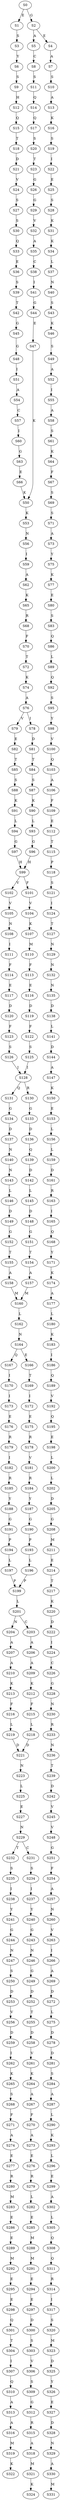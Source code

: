 strict digraph  {
	S0 -> S1 [ label = E ];
	S0 -> S2 [ label = G ];
	S1 -> S3 [ label = S ];
	S2 -> S4 [ label = E ];
	S2 -> S5 [ label = A ];
	S3 -> S6 [ label = Y ];
	S4 -> S7 [ label = A ];
	S5 -> S8 [ label = C ];
	S6 -> S9 [ label = S ];
	S7 -> S10 [ label = S ];
	S8 -> S11 [ label = S ];
	S9 -> S12 [ label = H ];
	S10 -> S13 [ label = A ];
	S11 -> S14 [ label = Q ];
	S12 -> S15 [ label = Q ];
	S13 -> S16 [ label = K ];
	S14 -> S17 [ label = Q ];
	S15 -> S18 [ label = T ];
	S16 -> S19 [ label = S ];
	S17 -> S20 [ label = S ];
	S18 -> S21 [ label = D ];
	S19 -> S22 [ label = I ];
	S20 -> S23 [ label = T ];
	S21 -> S24 [ label = V ];
	S22 -> S25 [ label = E ];
	S23 -> S26 [ label = G ];
	S24 -> S27 [ label = S ];
	S25 -> S28 [ label = S ];
	S26 -> S29 [ label = G ];
	S27 -> S30 [ label = S ];
	S28 -> S31 [ label = K ];
	S29 -> S32 [ label = V ];
	S30 -> S33 [ label = Q ];
	S31 -> S34 [ label = K ];
	S32 -> S35 [ label = A ];
	S33 -> S36 [ label = E ];
	S34 -> S37 [ label = L ];
	S35 -> S38 [ label = C ];
	S36 -> S39 [ label = S ];
	S37 -> S40 [ label = N ];
	S38 -> S41 [ label = I ];
	S39 -> S42 [ label = T ];
	S40 -> S43 [ label = S ];
	S41 -> S44 [ label = G ];
	S42 -> S45 [ label = G ];
	S43 -> S46 [ label = K ];
	S44 -> S47 [ label = E ];
	S45 -> S48 [ label = G ];
	S46 -> S49 [ label = S ];
	S47 -> S50 [ label = K ];
	S48 -> S51 [ label = I ];
	S49 -> S52 [ label = A ];
	S50 -> S53 [ label = K ];
	S51 -> S54 [ label = A ];
	S52 -> S55 [ label = I ];
	S53 -> S56 [ label = N ];
	S54 -> S57 [ label = C ];
	S55 -> S58 [ label = A ];
	S56 -> S59 [ label = I ];
	S57 -> S60 [ label = I ];
	S58 -> S61 [ label = S ];
	S59 -> S62 [ label = A ];
	S60 -> S63 [ label = G ];
	S61 -> S64 [ label = K ];
	S62 -> S65 [ label = K ];
	S63 -> S66 [ label = E ];
	S64 -> S67 [ label = F ];
	S65 -> S68 [ label = R ];
	S66 -> S50 [ label = K ];
	S67 -> S69 [ label = S ];
	S68 -> S70 [ label = F ];
	S69 -> S71 [ label = S ];
	S70 -> S72 [ label = T ];
	S71 -> S73 [ label = A ];
	S72 -> S74 [ label = K ];
	S73 -> S75 [ label = Y ];
	S74 -> S76 [ label = A ];
	S75 -> S77 [ label = K ];
	S76 -> S78 [ label = I ];
	S76 -> S79 [ label = V ];
	S77 -> S80 [ label = E ];
	S78 -> S81 [ label = D ];
	S79 -> S82 [ label = E ];
	S80 -> S83 [ label = S ];
	S81 -> S84 [ label = T ];
	S82 -> S85 [ label = T ];
	S83 -> S86 [ label = Q ];
	S84 -> S87 [ label = S ];
	S85 -> S88 [ label = S ];
	S86 -> S89 [ label = L ];
	S87 -> S90 [ label = K ];
	S88 -> S91 [ label = K ];
	S89 -> S92 [ label = Q ];
	S90 -> S93 [ label = L ];
	S91 -> S94 [ label = L ];
	S92 -> S95 [ label = S ];
	S93 -> S96 [ label = G ];
	S94 -> S97 [ label = G ];
	S95 -> S98 [ label = Y ];
	S96 -> S99 [ label = H ];
	S97 -> S99 [ label = H ];
	S98 -> S100 [ label = V ];
	S99 -> S101 [ label = F ];
	S99 -> S102 [ label = V ];
	S100 -> S103 [ label = Q ];
	S101 -> S104 [ label = V ];
	S102 -> S105 [ label = V ];
	S103 -> S106 [ label = A ];
	S104 -> S107 [ label = K ];
	S105 -> S108 [ label = N ];
	S106 -> S109 [ label = F ];
	S107 -> S110 [ label = M ];
	S108 -> S111 [ label = I ];
	S109 -> S112 [ label = E ];
	S110 -> S113 [ label = F ];
	S111 -> S114 [ label = F ];
	S112 -> S115 [ label = T ];
	S113 -> S116 [ label = E ];
	S114 -> S117 [ label = E ];
	S115 -> S118 [ label = P ];
	S116 -> S119 [ label = D ];
	S117 -> S120 [ label = D ];
	S118 -> S121 [ label = S ];
	S119 -> S122 [ label = F ];
	S120 -> S123 [ label = F ];
	S121 -> S124 [ label = I ];
	S122 -> S125 [ label = S ];
	S123 -> S126 [ label = S ];
	S124 -> S127 [ label = T ];
	S125 -> S128 [ label = I ];
	S126 -> S128 [ label = I ];
	S127 -> S129 [ label = N ];
	S128 -> S130 [ label = R ];
	S128 -> S131 [ label = Q ];
	S129 -> S132 [ label = N ];
	S130 -> S133 [ label = G ];
	S131 -> S134 [ label = G ];
	S132 -> S135 [ label = N ];
	S133 -> S136 [ label = D ];
	S134 -> S137 [ label = D ];
	S135 -> S138 [ label = D ];
	S136 -> S139 [ label = Q ];
	S137 -> S140 [ label = N ];
	S138 -> S141 [ label = L ];
	S139 -> S142 [ label = D ];
	S140 -> S143 [ label = N ];
	S141 -> S144 [ label = D ];
	S142 -> S145 [ label = L ];
	S143 -> S146 [ label = L ];
	S144 -> S147 [ label = A ];
	S145 -> S148 [ label = D ];
	S146 -> S149 [ label = D ];
	S147 -> S150 [ label = K ];
	S148 -> S151 [ label = G ];
	S149 -> S152 [ label = G ];
	S150 -> S153 [ label = E ];
	S151 -> S154 [ label = T ];
	S152 -> S155 [ label = T ];
	S153 -> S156 [ label = L ];
	S154 -> S157 [ label = A ];
	S155 -> S158 [ label = A ];
	S156 -> S159 [ label = L ];
	S157 -> S160 [ label = M ];
	S158 -> S160 [ label = M ];
	S159 -> S161 [ label = D ];
	S160 -> S162 [ label = L ];
	S161 -> S163 [ label = R ];
	S162 -> S164 [ label = N ];
	S163 -> S165 [ label = I ];
	S164 -> S166 [ label = E ];
	S164 -> S167 [ label = Q ];
	S165 -> S168 [ label = Q ];
	S166 -> S169 [ label = T ];
	S167 -> S170 [ label = I ];
	S168 -> S171 [ label = Y ];
	S169 -> S172 [ label = I ];
	S170 -> S173 [ label = I ];
	S171 -> S174 [ label = K ];
	S172 -> S175 [ label = E ];
	S173 -> S176 [ label = E ];
	S174 -> S177 [ label = A ];
	S175 -> S178 [ label = R ];
	S176 -> S179 [ label = R ];
	S177 -> S180 [ label = L ];
	S178 -> S181 [ label = V ];
	S179 -> S182 [ label = I ];
	S180 -> S183 [ label = K ];
	S181 -> S184 [ label = R ];
	S182 -> S185 [ label = R ];
	S183 -> S186 [ label = I ];
	S184 -> S187 [ label = Y ];
	S185 -> S188 [ label = Y ];
	S186 -> S189 [ label = Q ];
	S187 -> S190 [ label = G ];
	S188 -> S191 [ label = G ];
	S189 -> S192 [ label = V ];
	S190 -> S193 [ label = P ];
	S191 -> S194 [ label = P ];
	S192 -> S195 [ label = Q ];
	S193 -> S196 [ label = L ];
	S194 -> S197 [ label = L ];
	S195 -> S198 [ label = E ];
	S196 -> S199 [ label = P ];
	S197 -> S199 [ label = P ];
	S198 -> S200 [ label = L ];
	S199 -> S201 [ label = L ];
	S200 -> S202 [ label = L ];
	S201 -> S203 [ label = C ];
	S201 -> S204 [ label = N ];
	S202 -> S205 [ label = D ];
	S203 -> S206 [ label = A ];
	S204 -> S207 [ label = A ];
	S205 -> S208 [ label = G ];
	S206 -> S209 [ label = A ];
	S207 -> S210 [ label = A ];
	S208 -> S211 [ label = M ];
	S209 -> S212 [ label = K ];
	S210 -> S213 [ label = K ];
	S211 -> S214 [ label = E ];
	S212 -> S215 [ label = F ];
	S213 -> S216 [ label = F ];
	S214 -> S217 [ label = T ];
	S215 -> S218 [ label = L ];
	S216 -> S219 [ label = L ];
	S217 -> S220 [ label = K ];
	S218 -> S221 [ label = D ];
	S219 -> S221 [ label = D ];
	S220 -> S222 [ label = D ];
	S221 -> S223 [ label = N ];
	S222 -> S224 [ label = I ];
	S223 -> S225 [ label = L ];
	S224 -> S226 [ label = C ];
	S225 -> S227 [ label = E ];
	S226 -> S228 [ label = G ];
	S227 -> S229 [ label = N ];
	S228 -> S230 [ label = N ];
	S229 -> S231 [ label = C ];
	S229 -> S232 [ label = T ];
	S230 -> S233 [ label = R ];
	S231 -> S234 [ label = S ];
	S232 -> S235 [ label = S ];
	S233 -> S236 [ label = N ];
	S234 -> S237 [ label = I ];
	S235 -> S238 [ label = I ];
	S236 -> S239 [ label = T ];
	S237 -> S240 [ label = Y ];
	S238 -> S241 [ label = Y ];
	S239 -> S242 [ label = D ];
	S240 -> S243 [ label = G ];
	S241 -> S244 [ label = G ];
	S242 -> S245 [ label = V ];
	S243 -> S246 [ label = N ];
	S244 -> S247 [ label = N ];
	S245 -> S248 [ label = V ];
	S246 -> S249 [ label = G ];
	S247 -> S250 [ label = S ];
	S248 -> S251 [ label = G ];
	S249 -> S252 [ label = D ];
	S250 -> S253 [ label = D ];
	S251 -> S254 [ label = F ];
	S252 -> S255 [ label = T ];
	S253 -> S256 [ label = V ];
	S254 -> S257 [ label = A ];
	S255 -> S258 [ label = D ];
	S256 -> S259 [ label = D ];
	S257 -> S260 [ label = N ];
	S258 -> S261 [ label = V ];
	S259 -> S262 [ label = I ];
	S260 -> S263 [ label = V ];
	S261 -> S264 [ label = K ];
	S262 -> S265 [ label = K ];
	S263 -> S266 [ label = I ];
	S264 -> S267 [ label = A ];
	S265 -> S268 [ label = S ];
	S266 -> S269 [ label = A ];
	S267 -> S270 [ label = F ];
	S268 -> S271 [ label = F ];
	S269 -> S272 [ label = D ];
	S270 -> S273 [ label = A ];
	S271 -> S274 [ label = A ];
	S272 -> S275 [ label = L ];
	S273 -> S276 [ label = E ];
	S274 -> S277 [ label = E ];
	S275 -> S278 [ label = D ];
	S276 -> S279 [ label = R ];
	S277 -> S280 [ label = R ];
	S278 -> S281 [ label = D ];
	S279 -> S282 [ label = L ];
	S280 -> S283 [ label = M ];
	S281 -> S284 [ label = S ];
	S282 -> S285 [ label = E ];
	S283 -> S286 [ label = E ];
	S284 -> S287 [ label = A ];
	S285 -> S288 [ label = M ];
	S286 -> S289 [ label = E ];
	S287 -> S290 [ label = L ];
	S288 -> S291 [ label = M ];
	S289 -> S292 [ label = M ];
	S290 -> S293 [ label = K ];
	S291 -> S294 [ label = E ];
	S292 -> S295 [ label = E ];
	S293 -> S296 [ label = L ];
	S294 -> S297 [ label = E ];
	S295 -> S298 [ label = E ];
	S296 -> S299 [ label = E ];
	S297 -> S300 [ label = D ];
	S298 -> S301 [ label = Q ];
	S299 -> S302 [ label = A ];
	S300 -> S303 [ label = S ];
	S301 -> S304 [ label = T ];
	S302 -> S305 [ label = L ];
	S303 -> S306 [ label = V ];
	S304 -> S307 [ label = I ];
	S305 -> S308 [ label = Q ];
	S306 -> S309 [ label = S ];
	S307 -> S310 [ label = Q ];
	S308 -> S311 [ label = Q ];
	S309 -> S312 [ label = G ];
	S310 -> S313 [ label = A ];
	S311 -> S314 [ label = R ];
	S312 -> S315 [ label = R ];
	S313 -> S316 [ label = A ];
	S314 -> S317 [ label = I ];
	S315 -> S318 [ label = A ];
	S316 -> S319 [ label = M ];
	S317 -> S320 [ label = S ];
	S318 -> S321 [ label = M ];
	S319 -> S322 [ label = K ];
	S320 -> S323 [ label = M ];
	S321 -> S324 [ label = K ];
	S323 -> S325 [ label = D ];
	S325 -> S326 [ label = Y ];
	S326 -> S327 [ label = E ];
	S327 -> S328 [ label = D ];
	S328 -> S329 [ label = N ];
	S329 -> S330 [ label = A ];
	S330 -> S331 [ label = M ];
}
